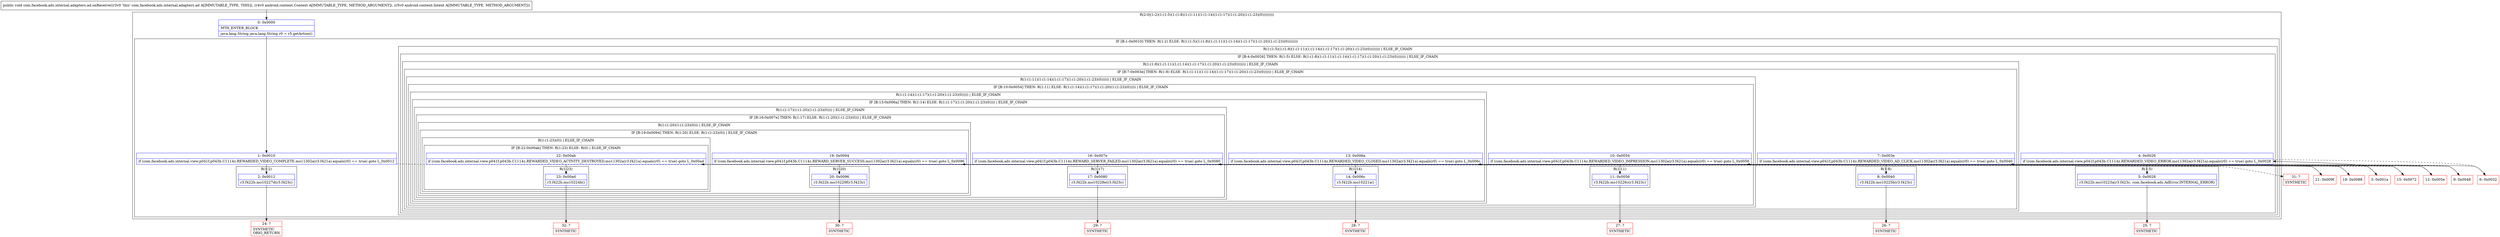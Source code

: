 digraph "CFG forcom.facebook.ads.internal.adapters.ad.onReceive(Landroid\/content\/Context;Landroid\/content\/Intent;)V" {
subgraph cluster_Region_1560699383 {
label = "R(2:0|(1:2)(1:(1:5)(1:(1:8)(1:(1:11)(1:(1:14)(1:(1:17)(1:(1:20)(1:(1:23)(0)))))))))";
node [shape=record,color=blue];
Node_0 [shape=record,label="{0\:\ 0x0000|MTH_ENTER_BLOCK\l|java.lang.String java.lang.String r0 = r5.getAction()\l}"];
subgraph cluster_IfRegion_520274000 {
label = "IF [B:1:0x0010] THEN: R(1:2) ELSE: R(1:(1:5)(1:(1:8)(1:(1:11)(1:(1:14)(1:(1:17)(1:(1:20)(1:(1:23)(0))))))))";
node [shape=record,color=blue];
Node_1 [shape=record,label="{1\:\ 0x0010|if (com.facebook.ads.internal.view.p041f.p043b.C1114z.REWARDED_VIDEO_COMPLETE.mo11302a(r3.f421a).equals(r0) == true) goto L_0x0012\l}"];
subgraph cluster_Region_1647661757 {
label = "R(1:2)";
node [shape=record,color=blue];
Node_2 [shape=record,label="{2\:\ 0x0012|r3.f422b.mo10227d(r3.f423c)\l}"];
}
subgraph cluster_Region_1941679582 {
label = "R(1:(1:5)(1:(1:8)(1:(1:11)(1:(1:14)(1:(1:17)(1:(1:20)(1:(1:23)(0)))))))) | ELSE_IF_CHAIN\l";
node [shape=record,color=blue];
subgraph cluster_IfRegion_1344577085 {
label = "IF [B:4:0x0026] THEN: R(1:5) ELSE: R(1:(1:8)(1:(1:11)(1:(1:14)(1:(1:17)(1:(1:20)(1:(1:23)(0))))))) | ELSE_IF_CHAIN\l";
node [shape=record,color=blue];
Node_4 [shape=record,label="{4\:\ 0x0026|if (com.facebook.ads.internal.view.p041f.p043b.C1114z.REWARDED_VIDEO_ERROR.mo11302a(r3.f421a).equals(r0) == true) goto L_0x0028\l}"];
subgraph cluster_Region_695912992 {
label = "R(1:5)";
node [shape=record,color=blue];
Node_5 [shape=record,label="{5\:\ 0x0028|r3.f422b.mo10223a(r3.f423c, com.facebook.ads.AdError.INTERNAL_ERROR)\l}"];
}
subgraph cluster_Region_417853114 {
label = "R(1:(1:8)(1:(1:11)(1:(1:14)(1:(1:17)(1:(1:20)(1:(1:23)(0))))))) | ELSE_IF_CHAIN\l";
node [shape=record,color=blue];
subgraph cluster_IfRegion_1483308209 {
label = "IF [B:7:0x003e] THEN: R(1:8) ELSE: R(1:(1:11)(1:(1:14)(1:(1:17)(1:(1:20)(1:(1:23)(0)))))) | ELSE_IF_CHAIN\l";
node [shape=record,color=blue];
Node_7 [shape=record,label="{7\:\ 0x003e|if (com.facebook.ads.internal.view.p041f.p043b.C1114z.REWARDED_VIDEO_AD_CLICK.mo11302a(r3.f421a).equals(r0) == true) goto L_0x0040\l}"];
subgraph cluster_Region_1343223713 {
label = "R(1:8)";
node [shape=record,color=blue];
Node_8 [shape=record,label="{8\:\ 0x0040|r3.f422b.mo10225b(r3.f423c)\l}"];
}
subgraph cluster_Region_2121561379 {
label = "R(1:(1:11)(1:(1:14)(1:(1:17)(1:(1:20)(1:(1:23)(0)))))) | ELSE_IF_CHAIN\l";
node [shape=record,color=blue];
subgraph cluster_IfRegion_915322770 {
label = "IF [B:10:0x0054] THEN: R(1:11) ELSE: R(1:(1:14)(1:(1:17)(1:(1:20)(1:(1:23)(0))))) | ELSE_IF_CHAIN\l";
node [shape=record,color=blue];
Node_10 [shape=record,label="{10\:\ 0x0054|if (com.facebook.ads.internal.view.p041f.p043b.C1114z.REWARDED_VIDEO_IMPRESSION.mo11302a(r3.f421a).equals(r0) == true) goto L_0x0056\l}"];
subgraph cluster_Region_27298567 {
label = "R(1:11)";
node [shape=record,color=blue];
Node_11 [shape=record,label="{11\:\ 0x0056|r3.f422b.mo10226c(r3.f423c)\l}"];
}
subgraph cluster_Region_638920631 {
label = "R(1:(1:14)(1:(1:17)(1:(1:20)(1:(1:23)(0))))) | ELSE_IF_CHAIN\l";
node [shape=record,color=blue];
subgraph cluster_IfRegion_1065873747 {
label = "IF [B:13:0x006a] THEN: R(1:14) ELSE: R(1:(1:17)(1:(1:20)(1:(1:23)(0)))) | ELSE_IF_CHAIN\l";
node [shape=record,color=blue];
Node_13 [shape=record,label="{13\:\ 0x006a|if (com.facebook.ads.internal.view.p041f.p043b.C1114z.REWARDED_VIDEO_CLOSED.mo11302a(r3.f421a).equals(r0) == true) goto L_0x006c\l}"];
subgraph cluster_Region_159936043 {
label = "R(1:14)";
node [shape=record,color=blue];
Node_14 [shape=record,label="{14\:\ 0x006c|r3.f422b.mo10221a()\l}"];
}
subgraph cluster_Region_1409867604 {
label = "R(1:(1:17)(1:(1:20)(1:(1:23)(0)))) | ELSE_IF_CHAIN\l";
node [shape=record,color=blue];
subgraph cluster_IfRegion_1269192168 {
label = "IF [B:16:0x007e] THEN: R(1:17) ELSE: R(1:(1:20)(1:(1:23)(0))) | ELSE_IF_CHAIN\l";
node [shape=record,color=blue];
Node_16 [shape=record,label="{16\:\ 0x007e|if (com.facebook.ads.internal.view.p041f.p043b.C1114z.REWARD_SERVER_FAILED.mo11302a(r3.f421a).equals(r0) == true) goto L_0x0080\l}"];
subgraph cluster_Region_1375051361 {
label = "R(1:17)";
node [shape=record,color=blue];
Node_17 [shape=record,label="{17\:\ 0x0080|r3.f422b.mo10228e(r3.f423c)\l}"];
}
subgraph cluster_Region_1582441335 {
label = "R(1:(1:20)(1:(1:23)(0))) | ELSE_IF_CHAIN\l";
node [shape=record,color=blue];
subgraph cluster_IfRegion_1488532697 {
label = "IF [B:19:0x0094] THEN: R(1:20) ELSE: R(1:(1:23)(0)) | ELSE_IF_CHAIN\l";
node [shape=record,color=blue];
Node_19 [shape=record,label="{19\:\ 0x0094|if (com.facebook.ads.internal.view.p041f.p043b.C1114z.REWARD_SERVER_SUCCESS.mo11302a(r3.f421a).equals(r0) == true) goto L_0x0096\l}"];
subgraph cluster_Region_350353312 {
label = "R(1:20)";
node [shape=record,color=blue];
Node_20 [shape=record,label="{20\:\ 0x0096|r3.f422b.mo10229f(r3.f423c)\l}"];
}
subgraph cluster_Region_100755479 {
label = "R(1:(1:23)(0)) | ELSE_IF_CHAIN\l";
node [shape=record,color=blue];
subgraph cluster_IfRegion_466102907 {
label = "IF [B:22:0x00ab] THEN: R(1:23) ELSE: R(0) | ELSE_IF_CHAIN\l";
node [shape=record,color=blue];
Node_22 [shape=record,label="{22\:\ 0x00ab|if (com.facebook.ads.internal.view.p041f.p043b.C1114z.REWARDED_VIDEO_ACTIVITY_DESTROYED.mo11302a(r3.f421a).equals(r0) == true) goto L_0x00ad\l}"];
subgraph cluster_Region_2080040992 {
label = "R(1:23)";
node [shape=record,color=blue];
Node_23 [shape=record,label="{23\:\ 0x00ad|r3.f422b.mo10224b()\l}"];
}
subgraph cluster_Region_888944051 {
label = "R(0)";
node [shape=record,color=blue];
}
}
}
}
}
}
}
}
}
}
}
}
}
}
}
}
}
Node_3 [shape=record,color=red,label="{3\:\ 0x001a}"];
Node_6 [shape=record,color=red,label="{6\:\ 0x0032}"];
Node_9 [shape=record,color=red,label="{9\:\ 0x0048}"];
Node_12 [shape=record,color=red,label="{12\:\ 0x005e}"];
Node_15 [shape=record,color=red,label="{15\:\ 0x0072}"];
Node_18 [shape=record,color=red,label="{18\:\ 0x0088}"];
Node_21 [shape=record,color=red,label="{21\:\ 0x009f}"];
Node_24 [shape=record,color=red,label="{24\:\ ?|SYNTHETIC\lORIG_RETURN\l}"];
Node_25 [shape=record,color=red,label="{25\:\ ?|SYNTHETIC\l}"];
Node_26 [shape=record,color=red,label="{26\:\ ?|SYNTHETIC\l}"];
Node_27 [shape=record,color=red,label="{27\:\ ?|SYNTHETIC\l}"];
Node_28 [shape=record,color=red,label="{28\:\ ?|SYNTHETIC\l}"];
Node_29 [shape=record,color=red,label="{29\:\ ?|SYNTHETIC\l}"];
Node_30 [shape=record,color=red,label="{30\:\ ?|SYNTHETIC\l}"];
Node_31 [shape=record,color=red,label="{31\:\ ?|SYNTHETIC\l}"];
Node_32 [shape=record,color=red,label="{32\:\ ?|SYNTHETIC\l}"];
MethodNode[shape=record,label="{public void com.facebook.ads.internal.adapters.ad.onReceive((r3v0 'this' com.facebook.ads.internal.adapters.ad A[IMMUTABLE_TYPE, THIS]), (r4v0 android.content.Context A[IMMUTABLE_TYPE, METHOD_ARGUMENT]), (r5v0 android.content.Intent A[IMMUTABLE_TYPE, METHOD_ARGUMENT])) }"];
MethodNode -> Node_0;
Node_0 -> Node_1;
Node_1 -> Node_2;
Node_1 -> Node_3[style=dashed];
Node_2 -> Node_24;
Node_4 -> Node_5;
Node_4 -> Node_6[style=dashed];
Node_5 -> Node_25;
Node_7 -> Node_8;
Node_7 -> Node_9[style=dashed];
Node_8 -> Node_26;
Node_10 -> Node_11;
Node_10 -> Node_12[style=dashed];
Node_11 -> Node_27;
Node_13 -> Node_14;
Node_13 -> Node_15[style=dashed];
Node_14 -> Node_28;
Node_16 -> Node_17;
Node_16 -> Node_18[style=dashed];
Node_17 -> Node_29;
Node_19 -> Node_20;
Node_19 -> Node_21[style=dashed];
Node_20 -> Node_30;
Node_22 -> Node_23;
Node_22 -> Node_31[style=dashed];
Node_23 -> Node_32;
Node_3 -> Node_4;
Node_6 -> Node_7;
Node_9 -> Node_10;
Node_12 -> Node_13;
Node_15 -> Node_16;
Node_18 -> Node_19;
Node_21 -> Node_22;
}

